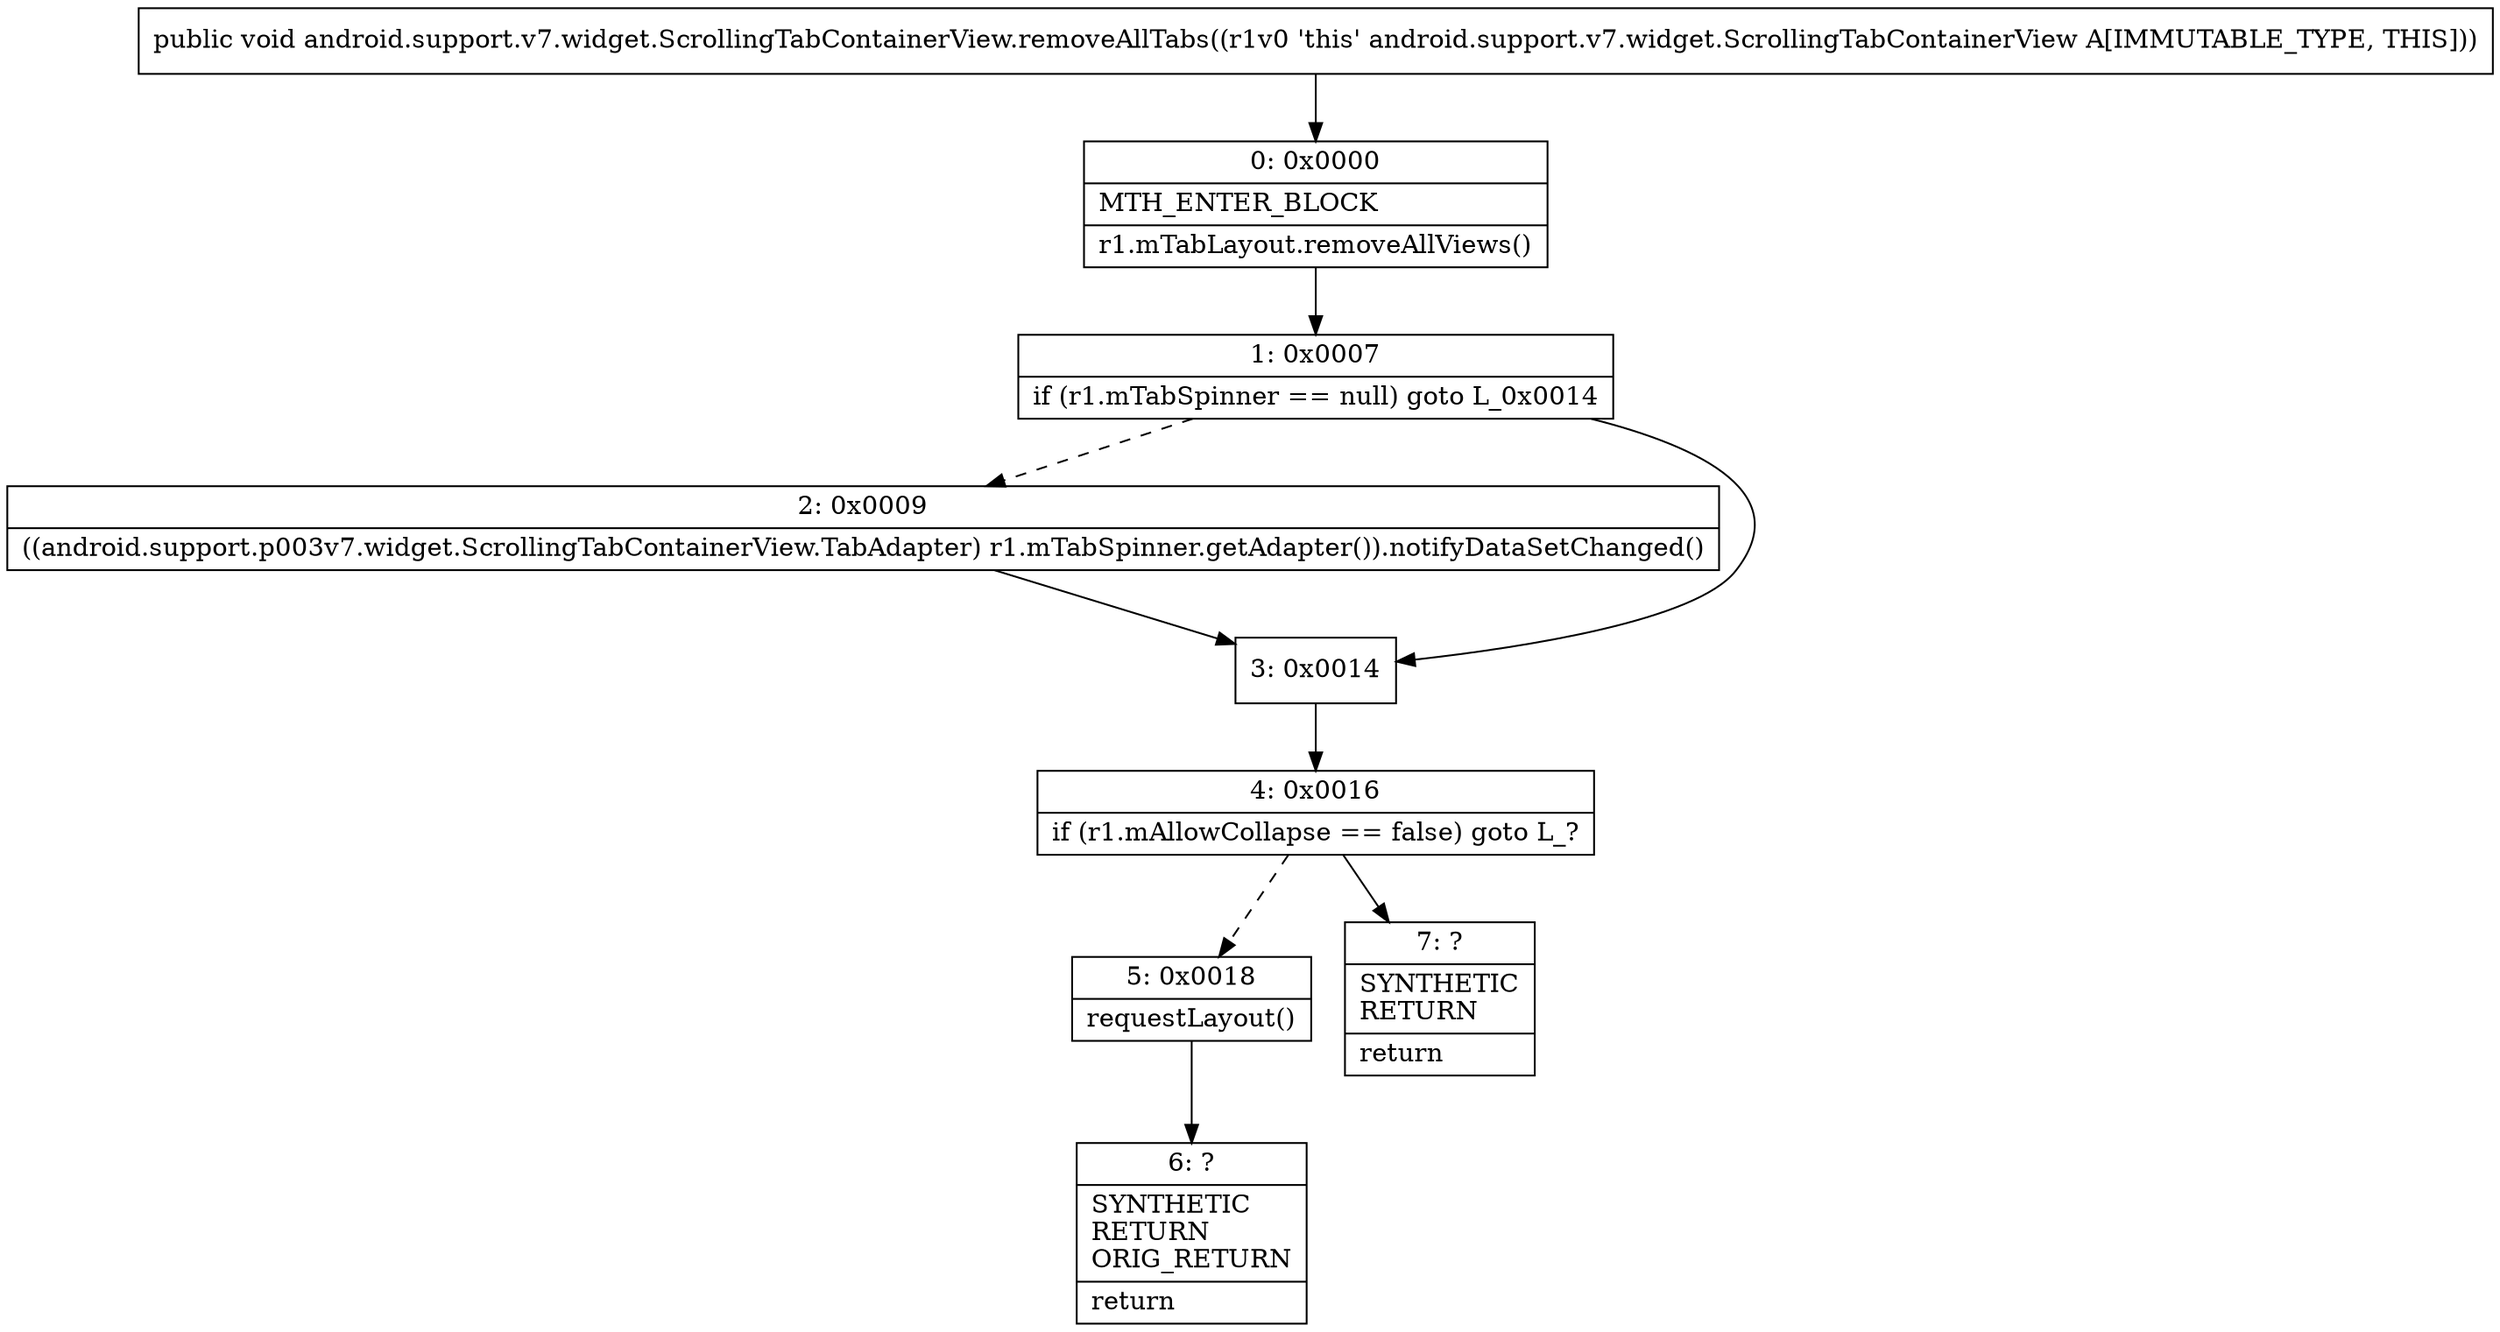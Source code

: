 digraph "CFG forandroid.support.v7.widget.ScrollingTabContainerView.removeAllTabs()V" {
Node_0 [shape=record,label="{0\:\ 0x0000|MTH_ENTER_BLOCK\l|r1.mTabLayout.removeAllViews()\l}"];
Node_1 [shape=record,label="{1\:\ 0x0007|if (r1.mTabSpinner == null) goto L_0x0014\l}"];
Node_2 [shape=record,label="{2\:\ 0x0009|((android.support.p003v7.widget.ScrollingTabContainerView.TabAdapter) r1.mTabSpinner.getAdapter()).notifyDataSetChanged()\l}"];
Node_3 [shape=record,label="{3\:\ 0x0014}"];
Node_4 [shape=record,label="{4\:\ 0x0016|if (r1.mAllowCollapse == false) goto L_?\l}"];
Node_5 [shape=record,label="{5\:\ 0x0018|requestLayout()\l}"];
Node_6 [shape=record,label="{6\:\ ?|SYNTHETIC\lRETURN\lORIG_RETURN\l|return\l}"];
Node_7 [shape=record,label="{7\:\ ?|SYNTHETIC\lRETURN\l|return\l}"];
MethodNode[shape=record,label="{public void android.support.v7.widget.ScrollingTabContainerView.removeAllTabs((r1v0 'this' android.support.v7.widget.ScrollingTabContainerView A[IMMUTABLE_TYPE, THIS])) }"];
MethodNode -> Node_0;
Node_0 -> Node_1;
Node_1 -> Node_2[style=dashed];
Node_1 -> Node_3;
Node_2 -> Node_3;
Node_3 -> Node_4;
Node_4 -> Node_5[style=dashed];
Node_4 -> Node_7;
Node_5 -> Node_6;
}

